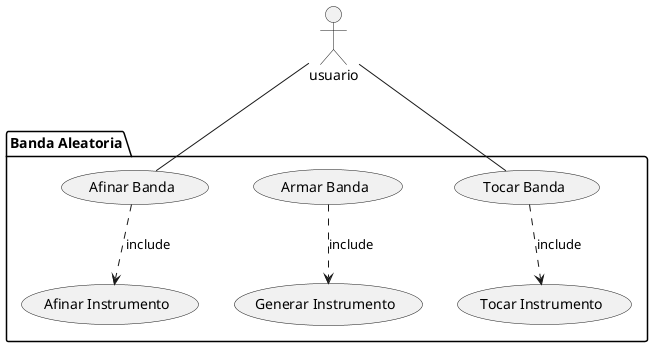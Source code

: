 @startuml
package "Banda Aleatoria" {
usecase "Afinar Banda"
usecase "Armar Banda"
usecase "Tocar Banda"
usecase "Tocar Instrumento"
usecase "Afinar Instrumento"
usecase "Generar Instrumento"
}
usuario -- "Afinar Banda"
usuario -- "Tocar Banda" 
"Tocar Banda" ..> "Tocar Instrumento" : include
"Afinar Banda" ..> "Afinar Instrumento" : include
"Armar Banda" ..> "Generar Instrumento" : include
@enduml